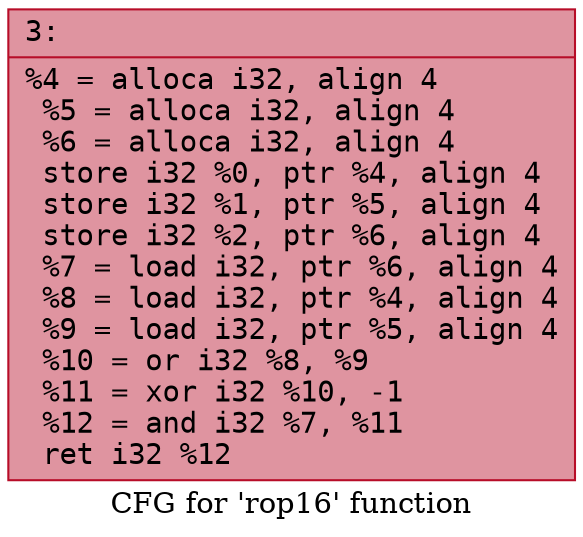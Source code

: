digraph "CFG for 'rop16' function" {
	label="CFG for 'rop16' function";

	Node0x6000015c63a0 [shape=record,color="#b70d28ff", style=filled, fillcolor="#b70d2870" fontname="Courier",label="{3:\l|  %4 = alloca i32, align 4\l  %5 = alloca i32, align 4\l  %6 = alloca i32, align 4\l  store i32 %0, ptr %4, align 4\l  store i32 %1, ptr %5, align 4\l  store i32 %2, ptr %6, align 4\l  %7 = load i32, ptr %6, align 4\l  %8 = load i32, ptr %4, align 4\l  %9 = load i32, ptr %5, align 4\l  %10 = or i32 %8, %9\l  %11 = xor i32 %10, -1\l  %12 = and i32 %7, %11\l  ret i32 %12\l}"];
}
